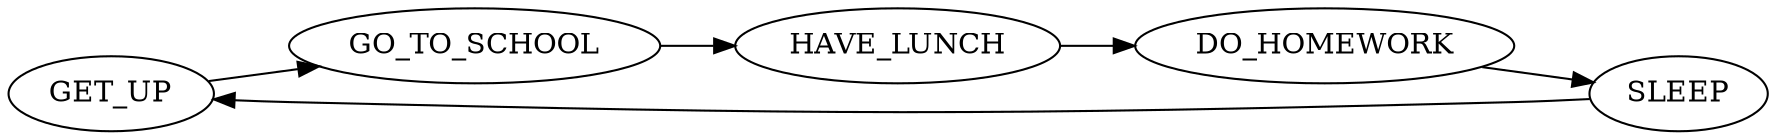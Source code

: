 digraph demo {

    rankdir=LR;

    GET_UP->GO_TO_SCHOOL
	GO_TO_SCHOOL->HAVE_LUNCH
	HAVE_LUNCH->DO_HOMEWORK
	DO_HOMEWORK->SLEEP
	SLEEP->GET_UP



}